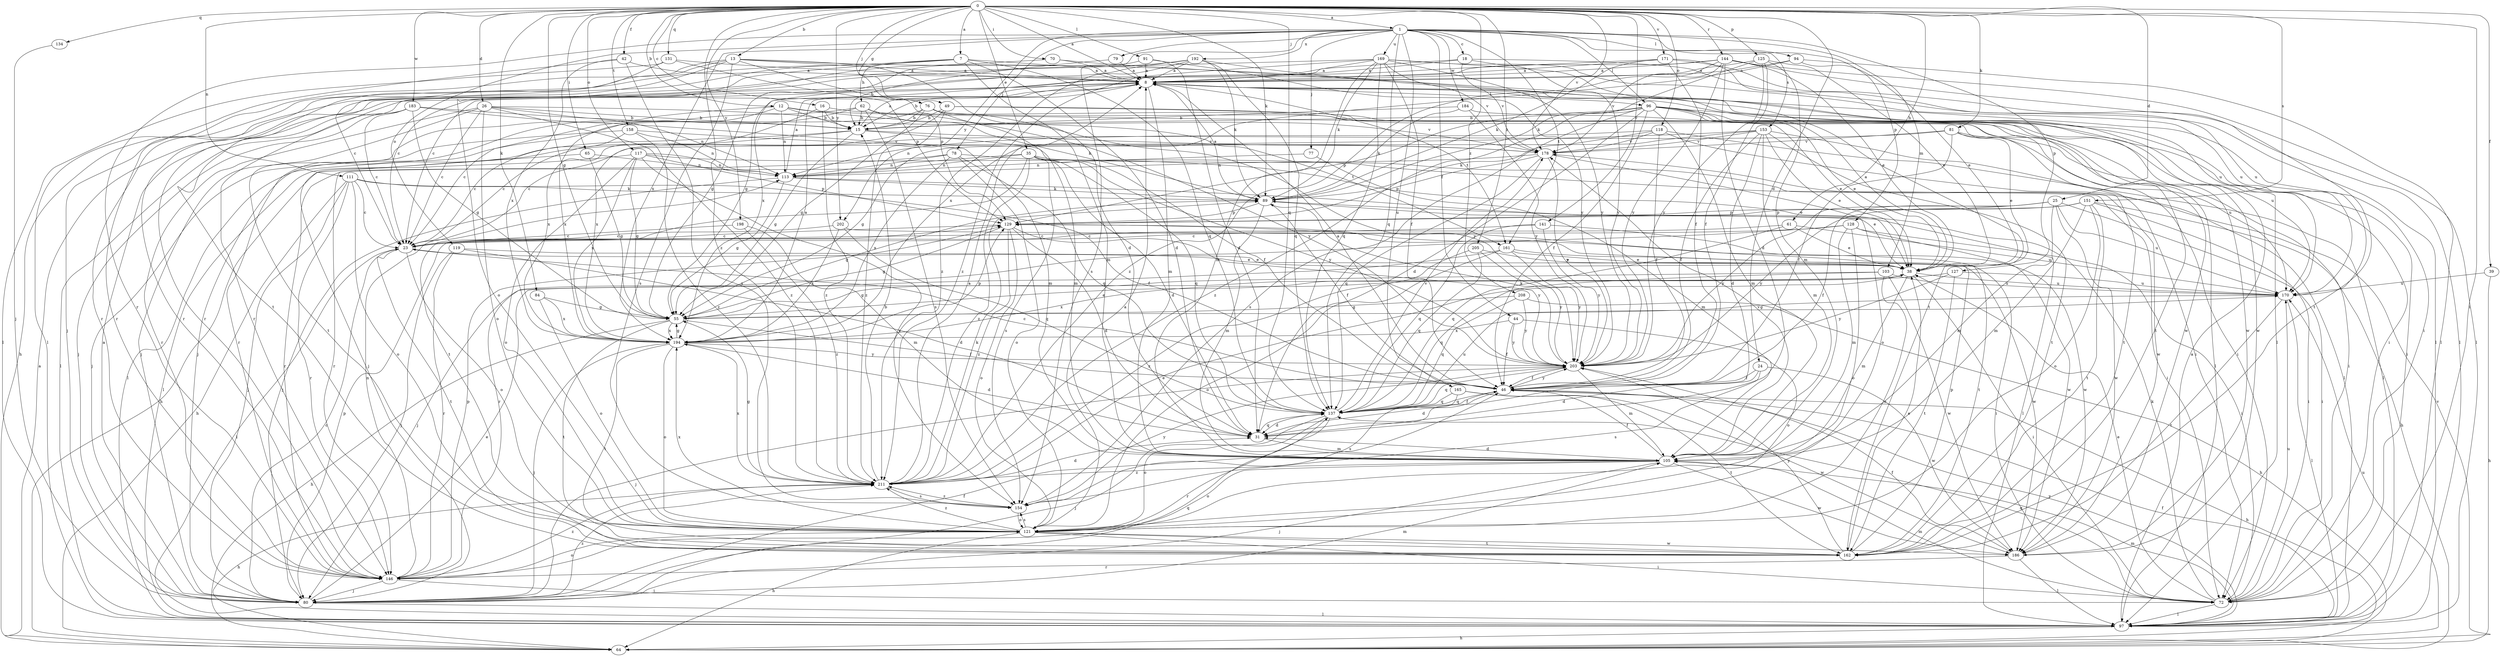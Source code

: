 strict digraph  {
0;
1;
7;
8;
12;
13;
15;
16;
18;
23;
24;
25;
26;
31;
35;
38;
39;
42;
44;
46;
49;
55;
61;
62;
64;
65;
70;
72;
76;
77;
78;
79;
80;
81;
84;
89;
91;
94;
96;
97;
103;
105;
111;
113;
117;
118;
119;
121;
125;
127;
128;
129;
131;
134;
137;
141;
144;
146;
151;
153;
154;
158;
161;
162;
165;
169;
170;
171;
178;
183;
184;
186;
192;
194;
198;
202;
203;
205;
208;
211;
0 -> 1  [label=a];
0 -> 7  [label=a];
0 -> 8  [label=a];
0 -> 12  [label=b];
0 -> 13  [label=b];
0 -> 16  [label=c];
0 -> 24  [label=d];
0 -> 25  [label=d];
0 -> 26  [label=d];
0 -> 35  [label=e];
0 -> 39  [label=f];
0 -> 42  [label=f];
0 -> 49  [label=g];
0 -> 55  [label=g];
0 -> 61  [label=h];
0 -> 65  [label=i];
0 -> 70  [label=i];
0 -> 72  [label=i];
0 -> 76  [label=j];
0 -> 81  [label=k];
0 -> 84  [label=k];
0 -> 89  [label=k];
0 -> 91  [label=l];
0 -> 111  [label=n];
0 -> 117  [label=o];
0 -> 118  [label=o];
0 -> 125  [label=p];
0 -> 131  [label=q];
0 -> 134  [label=q];
0 -> 137  [label=q];
0 -> 141  [label=r];
0 -> 144  [label=r];
0 -> 151  [label=s];
0 -> 158  [label=t];
0 -> 171  [label=v];
0 -> 178  [label=v];
0 -> 183  [label=w];
0 -> 198  [label=y];
0 -> 202  [label=y];
0 -> 205  [label=z];
0 -> 208  [label=z];
0 -> 211  [label=z];
1 -> 18  [label=c];
1 -> 44  [label=f];
1 -> 77  [label=j];
1 -> 78  [label=j];
1 -> 79  [label=j];
1 -> 94  [label=l];
1 -> 96  [label=l];
1 -> 103  [label=m];
1 -> 119  [label=o];
1 -> 127  [label=p];
1 -> 128  [label=p];
1 -> 137  [label=q];
1 -> 146  [label=r];
1 -> 153  [label=s];
1 -> 154  [label=s];
1 -> 161  [label=t];
1 -> 165  [label=u];
1 -> 169  [label=u];
1 -> 184  [label=w];
1 -> 192  [label=x];
1 -> 194  [label=x];
1 -> 202  [label=y];
7 -> 8  [label=a];
7 -> 31  [label=d];
7 -> 62  [label=h];
7 -> 64  [label=h];
7 -> 80  [label=j];
7 -> 105  [label=m];
7 -> 121  [label=o];
7 -> 137  [label=q];
8 -> 15  [label=b];
8 -> 72  [label=i];
8 -> 96  [label=l];
8 -> 105  [label=m];
8 -> 161  [label=t];
12 -> 15  [label=b];
12 -> 72  [label=i];
12 -> 80  [label=j];
12 -> 113  [label=n];
12 -> 161  [label=t];
12 -> 194  [label=x];
13 -> 8  [label=a];
13 -> 23  [label=c];
13 -> 31  [label=d];
13 -> 97  [label=l];
13 -> 129  [label=p];
13 -> 146  [label=r];
13 -> 154  [label=s];
13 -> 170  [label=u];
15 -> 8  [label=a];
15 -> 23  [label=c];
15 -> 46  [label=f];
15 -> 55  [label=g];
15 -> 97  [label=l];
15 -> 178  [label=v];
16 -> 15  [label=b];
16 -> 186  [label=w];
16 -> 194  [label=x];
16 -> 211  [label=z];
18 -> 8  [label=a];
18 -> 97  [label=l];
18 -> 146  [label=r];
18 -> 178  [label=v];
18 -> 203  [label=y];
23 -> 38  [label=e];
23 -> 97  [label=l];
23 -> 121  [label=o];
23 -> 162  [label=t];
24 -> 31  [label=d];
24 -> 46  [label=f];
24 -> 154  [label=s];
24 -> 186  [label=w];
25 -> 46  [label=f];
25 -> 72  [label=i];
25 -> 105  [label=m];
25 -> 129  [label=p];
25 -> 170  [label=u];
25 -> 186  [label=w];
25 -> 203  [label=y];
26 -> 15  [label=b];
26 -> 23  [label=c];
26 -> 113  [label=n];
26 -> 121  [label=o];
26 -> 146  [label=r];
26 -> 162  [label=t];
26 -> 178  [label=v];
26 -> 211  [label=z];
31 -> 105  [label=m];
31 -> 137  [label=q];
35 -> 31  [label=d];
35 -> 113  [label=n];
35 -> 137  [label=q];
35 -> 146  [label=r];
35 -> 154  [label=s];
35 -> 162  [label=t];
35 -> 186  [label=w];
35 -> 203  [label=y];
35 -> 211  [label=z];
38 -> 8  [label=a];
38 -> 72  [label=i];
38 -> 105  [label=m];
38 -> 170  [label=u];
39 -> 64  [label=h];
39 -> 170  [label=u];
42 -> 8  [label=a];
42 -> 146  [label=r];
42 -> 154  [label=s];
42 -> 194  [label=x];
44 -> 46  [label=f];
44 -> 121  [label=o];
44 -> 194  [label=x];
44 -> 203  [label=y];
46 -> 8  [label=a];
46 -> 23  [label=c];
46 -> 31  [label=d];
46 -> 64  [label=h];
46 -> 137  [label=q];
46 -> 203  [label=y];
49 -> 15  [label=b];
49 -> 170  [label=u];
49 -> 186  [label=w];
49 -> 194  [label=x];
49 -> 211  [label=z];
55 -> 38  [label=e];
55 -> 46  [label=f];
55 -> 64  [label=h];
55 -> 162  [label=t];
55 -> 194  [label=x];
61 -> 23  [label=c];
61 -> 38  [label=e];
61 -> 137  [label=q];
61 -> 170  [label=u];
62 -> 15  [label=b];
62 -> 23  [label=c];
62 -> 89  [label=k];
62 -> 146  [label=r];
62 -> 154  [label=s];
62 -> 203  [label=y];
64 -> 8  [label=a];
64 -> 170  [label=u];
64 -> 178  [label=v];
65 -> 55  [label=g];
65 -> 97  [label=l];
65 -> 113  [label=n];
70 -> 8  [label=a];
70 -> 23  [label=c];
70 -> 72  [label=i];
72 -> 38  [label=e];
72 -> 89  [label=k];
72 -> 97  [label=l];
72 -> 105  [label=m];
72 -> 137  [label=q];
72 -> 170  [label=u];
76 -> 15  [label=b];
76 -> 55  [label=g];
76 -> 72  [label=i];
76 -> 80  [label=j];
76 -> 105  [label=m];
76 -> 203  [label=y];
77 -> 105  [label=m];
77 -> 113  [label=n];
78 -> 38  [label=e];
78 -> 113  [label=n];
78 -> 121  [label=o];
78 -> 137  [label=q];
78 -> 146  [label=r];
78 -> 194  [label=x];
79 -> 8  [label=a];
79 -> 15  [label=b];
80 -> 8  [label=a];
80 -> 23  [label=c];
80 -> 38  [label=e];
80 -> 46  [label=f];
80 -> 97  [label=l];
80 -> 105  [label=m];
80 -> 129  [label=p];
80 -> 137  [label=q];
80 -> 211  [label=z];
81 -> 38  [label=e];
81 -> 46  [label=f];
81 -> 72  [label=i];
81 -> 80  [label=j];
81 -> 170  [label=u];
81 -> 178  [label=v];
84 -> 55  [label=g];
84 -> 121  [label=o];
84 -> 194  [label=x];
89 -> 8  [label=a];
89 -> 46  [label=f];
89 -> 55  [label=g];
89 -> 97  [label=l];
89 -> 105  [label=m];
89 -> 129  [label=p];
91 -> 8  [label=a];
91 -> 31  [label=d];
91 -> 55  [label=g];
91 -> 203  [label=y];
94 -> 8  [label=a];
94 -> 38  [label=e];
94 -> 97  [label=l];
94 -> 194  [label=x];
96 -> 15  [label=b];
96 -> 31  [label=d];
96 -> 38  [label=e];
96 -> 46  [label=f];
96 -> 72  [label=i];
96 -> 97  [label=l];
96 -> 105  [label=m];
96 -> 129  [label=p];
96 -> 154  [label=s];
96 -> 162  [label=t];
96 -> 186  [label=w];
96 -> 211  [label=z];
97 -> 8  [label=a];
97 -> 46  [label=f];
97 -> 64  [label=h];
97 -> 105  [label=m];
97 -> 203  [label=y];
103 -> 55  [label=g];
103 -> 121  [label=o];
103 -> 137  [label=q];
103 -> 170  [label=u];
103 -> 186  [label=w];
105 -> 31  [label=d];
105 -> 46  [label=f];
105 -> 80  [label=j];
105 -> 121  [label=o];
105 -> 178  [label=v];
105 -> 186  [label=w];
105 -> 211  [label=z];
111 -> 23  [label=c];
111 -> 46  [label=f];
111 -> 64  [label=h];
111 -> 80  [label=j];
111 -> 89  [label=k];
111 -> 121  [label=o];
111 -> 146  [label=r];
113 -> 8  [label=a];
113 -> 38  [label=e];
113 -> 55  [label=g];
113 -> 80  [label=j];
113 -> 89  [label=k];
117 -> 55  [label=g];
117 -> 64  [label=h];
117 -> 72  [label=i];
117 -> 113  [label=n];
117 -> 121  [label=o];
117 -> 129  [label=p];
117 -> 154  [label=s];
117 -> 194  [label=x];
118 -> 46  [label=f];
118 -> 89  [label=k];
118 -> 97  [label=l];
118 -> 113  [label=n];
118 -> 162  [label=t];
118 -> 178  [label=v];
119 -> 31  [label=d];
119 -> 38  [label=e];
119 -> 80  [label=j];
119 -> 146  [label=r];
121 -> 8  [label=a];
121 -> 64  [label=h];
121 -> 72  [label=i];
121 -> 154  [label=s];
121 -> 162  [label=t];
121 -> 186  [label=w];
121 -> 194  [label=x];
121 -> 211  [label=z];
125 -> 8  [label=a];
125 -> 38  [label=e];
125 -> 46  [label=f];
125 -> 89  [label=k];
125 -> 105  [label=m];
125 -> 203  [label=y];
127 -> 162  [label=t];
127 -> 170  [label=u];
127 -> 194  [label=x];
127 -> 203  [label=y];
128 -> 23  [label=c];
128 -> 72  [label=i];
128 -> 105  [label=m];
128 -> 121  [label=o];
128 -> 146  [label=r];
128 -> 186  [label=w];
129 -> 23  [label=c];
129 -> 31  [label=d];
129 -> 55  [label=g];
129 -> 121  [label=o];
129 -> 162  [label=t];
129 -> 203  [label=y];
129 -> 211  [label=z];
131 -> 8  [label=a];
131 -> 97  [label=l];
131 -> 129  [label=p];
131 -> 162  [label=t];
134 -> 80  [label=j];
137 -> 31  [label=d];
137 -> 46  [label=f];
137 -> 80  [label=j];
137 -> 121  [label=o];
137 -> 146  [label=r];
137 -> 170  [label=u];
137 -> 178  [label=v];
141 -> 23  [label=c];
141 -> 137  [label=q];
141 -> 186  [label=w];
141 -> 203  [label=y];
144 -> 8  [label=a];
144 -> 23  [label=c];
144 -> 31  [label=d];
144 -> 38  [label=e];
144 -> 97  [label=l];
144 -> 162  [label=t];
144 -> 178  [label=v];
144 -> 203  [label=y];
144 -> 211  [label=z];
146 -> 72  [label=i];
146 -> 80  [label=j];
146 -> 113  [label=n];
146 -> 121  [label=o];
146 -> 129  [label=p];
146 -> 211  [label=z];
151 -> 64  [label=h];
151 -> 72  [label=i];
151 -> 105  [label=m];
151 -> 121  [label=o];
151 -> 129  [label=p];
151 -> 162  [label=t];
151 -> 203  [label=y];
153 -> 23  [label=c];
153 -> 31  [label=d];
153 -> 38  [label=e];
153 -> 46  [label=f];
153 -> 55  [label=g];
153 -> 97  [label=l];
153 -> 105  [label=m];
153 -> 162  [label=t];
153 -> 178  [label=v];
154 -> 121  [label=o];
154 -> 203  [label=y];
154 -> 211  [label=z];
158 -> 23  [label=c];
158 -> 80  [label=j];
158 -> 113  [label=n];
158 -> 178  [label=v];
158 -> 211  [label=z];
161 -> 38  [label=e];
161 -> 80  [label=j];
161 -> 121  [label=o];
161 -> 186  [label=w];
161 -> 203  [label=y];
162 -> 38  [label=e];
162 -> 129  [label=p];
162 -> 203  [label=y];
165 -> 137  [label=q];
165 -> 154  [label=s];
165 -> 162  [label=t];
165 -> 186  [label=w];
169 -> 8  [label=a];
169 -> 46  [label=f];
169 -> 89  [label=k];
169 -> 97  [label=l];
169 -> 105  [label=m];
169 -> 137  [label=q];
169 -> 146  [label=r];
169 -> 170  [label=u];
169 -> 178  [label=v];
169 -> 203  [label=y];
169 -> 211  [label=z];
170 -> 55  [label=g];
170 -> 97  [label=l];
170 -> 162  [label=t];
171 -> 8  [label=a];
171 -> 46  [label=f];
171 -> 55  [label=g];
171 -> 89  [label=k];
171 -> 97  [label=l];
171 -> 170  [label=u];
178 -> 113  [label=n];
178 -> 121  [label=o];
178 -> 129  [label=p];
178 -> 137  [label=q];
178 -> 203  [label=y];
183 -> 15  [label=b];
183 -> 23  [label=c];
183 -> 55  [label=g];
183 -> 80  [label=j];
183 -> 97  [label=l];
183 -> 105  [label=m];
184 -> 15  [label=b];
184 -> 38  [label=e];
184 -> 89  [label=k];
184 -> 203  [label=y];
186 -> 46  [label=f];
186 -> 97  [label=l];
186 -> 146  [label=r];
192 -> 8  [label=a];
192 -> 89  [label=k];
192 -> 137  [label=q];
192 -> 146  [label=r];
192 -> 162  [label=t];
192 -> 194  [label=x];
192 -> 211  [label=z];
194 -> 8  [label=a];
194 -> 31  [label=d];
194 -> 55  [label=g];
194 -> 80  [label=j];
194 -> 121  [label=o];
194 -> 129  [label=p];
194 -> 162  [label=t];
194 -> 203  [label=y];
198 -> 23  [label=c];
198 -> 105  [label=m];
198 -> 211  [label=z];
202 -> 23  [label=c];
202 -> 72  [label=i];
202 -> 137  [label=q];
202 -> 194  [label=x];
203 -> 46  [label=f];
203 -> 80  [label=j];
203 -> 89  [label=k];
203 -> 105  [label=m];
203 -> 137  [label=q];
205 -> 38  [label=e];
205 -> 137  [label=q];
205 -> 203  [label=y];
205 -> 211  [label=z];
208 -> 55  [label=g];
208 -> 64  [label=h];
208 -> 137  [label=q];
208 -> 203  [label=y];
211 -> 8  [label=a];
211 -> 15  [label=b];
211 -> 31  [label=d];
211 -> 38  [label=e];
211 -> 55  [label=g];
211 -> 64  [label=h];
211 -> 89  [label=k];
211 -> 154  [label=s];
211 -> 194  [label=x];
}
